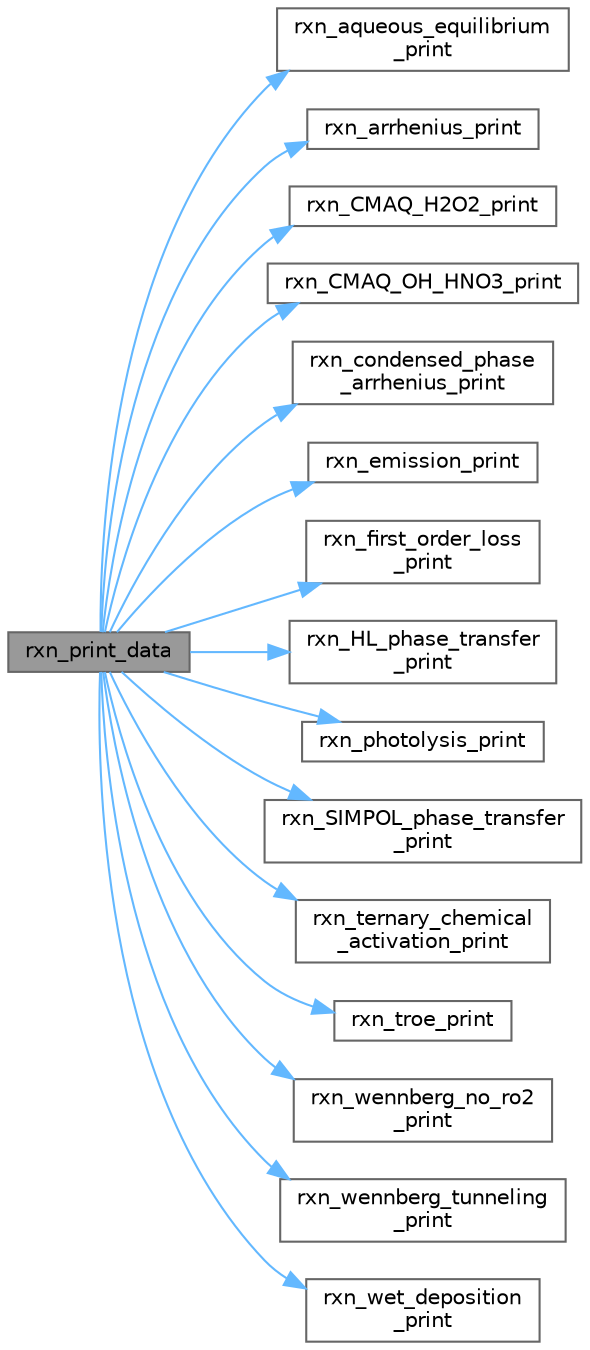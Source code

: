digraph "rxn_print_data"
{
 // LATEX_PDF_SIZE
  bgcolor="transparent";
  edge [fontname=Helvetica,fontsize=10,labelfontname=Helvetica,labelfontsize=10];
  node [fontname=Helvetica,fontsize=10,shape=box,height=0.2,width=0.4];
  rankdir="LR";
  Node1 [label="rxn_print_data",height=0.2,width=0.4,color="gray40", fillcolor="grey60", style="filled", fontcolor="black",tooltip="Print the reaction data."];
  Node1 -> Node2 [color="steelblue1",style="solid"];
  Node2 [label="rxn_aqueous_equilibrium\l_print",height=0.2,width=0.4,color="grey40", fillcolor="white", style="filled",URL="$rxn__aqueous__equilibrium_8c.html#a797af130ae2247ebb2879055e8d3d8f8",tooltip="Print the Aqueous Equilibrium reaction parameters."];
  Node1 -> Node3 [color="steelblue1",style="solid"];
  Node3 [label="rxn_arrhenius_print",height=0.2,width=0.4,color="grey40", fillcolor="white", style="filled",URL="$rxn__arrhenius_8c.html#afd23db0ecf7476d28a4d0076f486c15c",tooltip="Print the Arrhenius reaction parameters."];
  Node1 -> Node4 [color="steelblue1",style="solid"];
  Node4 [label="rxn_CMAQ_H2O2_print",height=0.2,width=0.4,color="grey40", fillcolor="white", style="filled",URL="$rxn___c_m_a_q___h2_o2_8c.html#ab97c2bea4a61c174ee9b4688818f53c9",tooltip="Print the CMAQ_H2O2 reaction parameters."];
  Node1 -> Node5 [color="steelblue1",style="solid"];
  Node5 [label="rxn_CMAQ_OH_HNO3_print",height=0.2,width=0.4,color="grey40", fillcolor="white", style="filled",URL="$rxn___c_m_a_q___o_h___h_n_o3_8c.html#a49d47225b7a0fe5fd0003a6dcce08255",tooltip="Print the CMAQ_OH_HNO3 reaction parameters."];
  Node1 -> Node6 [color="steelblue1",style="solid"];
  Node6 [label="rxn_condensed_phase\l_arrhenius_print",height=0.2,width=0.4,color="grey40", fillcolor="white", style="filled",URL="$rxn__condensed__phase__arrhenius_8c.html#aadd9ba2b3db5f9cb8f3420663bd7fa48",tooltip="Print the Condensed Phase Arrhenius reaction parameters."];
  Node1 -> Node7 [color="steelblue1",style="solid"];
  Node7 [label="rxn_emission_print",height=0.2,width=0.4,color="grey40", fillcolor="white", style="filled",URL="$rxn__emission_8c.html#a1b928b4840db0494325aa89390a1b845",tooltip="Print the reaction parameters."];
  Node1 -> Node8 [color="steelblue1",style="solid"];
  Node8 [label="rxn_first_order_loss\l_print",height=0.2,width=0.4,color="grey40", fillcolor="white", style="filled",URL="$rxn__first__order__loss_8c.html#a5ee9277b28f90b141ec018e086fc5fa3",tooltip="Print the reaction parameters."];
  Node1 -> Node9 [color="steelblue1",style="solid"];
  Node9 [label="rxn_HL_phase_transfer\l_print",height=0.2,width=0.4,color="grey40", fillcolor="white", style="filled",URL="$rxn___h_l__phase__transfer_8c.html#a23271841c897d7d4047b73e4fbc0e748",tooltip="Print the Phase Transfer reaction parameters."];
  Node1 -> Node10 [color="steelblue1",style="solid"];
  Node10 [label="rxn_photolysis_print",height=0.2,width=0.4,color="grey40", fillcolor="white", style="filled",URL="$rxn__photolysis_8c.html#aebf6ecbc65d08e278100b817110e7018",tooltip="Print the Photolysis reaction parameters."];
  Node1 -> Node11 [color="steelblue1",style="solid"];
  Node11 [label="rxn_SIMPOL_phase_transfer\l_print",height=0.2,width=0.4,color="grey40", fillcolor="white", style="filled",URL="$rxn___s_i_m_p_o_l__phase__transfer_8c.html#a63043b44a2874c8fb87ab85a2497d0c2",tooltip="Print the Phase Transfer reaction parameters."];
  Node1 -> Node12 [color="steelblue1",style="solid"];
  Node12 [label="rxn_ternary_chemical\l_activation_print",height=0.2,width=0.4,color="grey40", fillcolor="white", style="filled",URL="$rxn__ternary__chemical__activation_8c.html#a0f9b43686938e15c04035c8b13f0de30",tooltip="Print the Ternary Chemical Activation reaction parameters."];
  Node1 -> Node13 [color="steelblue1",style="solid"];
  Node13 [label="rxn_troe_print",height=0.2,width=0.4,color="grey40", fillcolor="white", style="filled",URL="$rxn__troe_8c.html#a7c9a6d7ecc68d520fa5dc35557a1c329",tooltip="Print the Troe reaction parameters."];
  Node1 -> Node14 [color="steelblue1",style="solid"];
  Node14 [label="rxn_wennberg_no_ro2\l_print",height=0.2,width=0.4,color="grey40", fillcolor="white", style="filled",URL="$rxn__wennberg__no__ro2_8c.html#af1a2cd28e8838e7123ad9ecac5e13c7c",tooltip="Print the Wennberg NO + RO2 reaction parameters."];
  Node1 -> Node15 [color="steelblue1",style="solid"];
  Node15 [label="rxn_wennberg_tunneling\l_print",height=0.2,width=0.4,color="grey40", fillcolor="white", style="filled",URL="$rxn__wennberg__tunneling_8c.html#a5dc7a10331318cd9f6d0d52381a4fb3c",tooltip="Print the Wennberg tunneling reaction parameters."];
  Node1 -> Node16 [color="steelblue1",style="solid"];
  Node16 [label="rxn_wet_deposition\l_print",height=0.2,width=0.4,color="grey40", fillcolor="white", style="filled",URL="$rxn__wet__deposition_8c.html#a76a5bf8613ce3116db76b077f0c15382",tooltip="Print the reaction parameters."];
}
